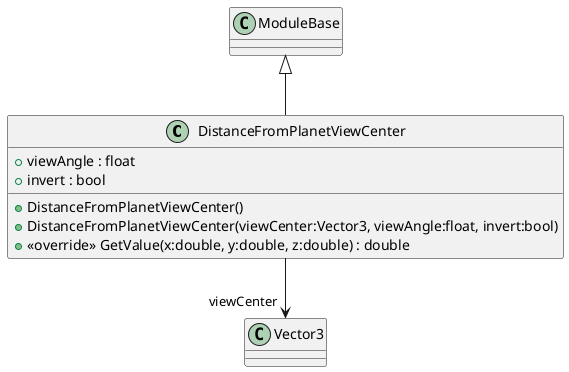 @startuml
class DistanceFromPlanetViewCenter {
    + viewAngle : float
    + invert : bool
    + DistanceFromPlanetViewCenter()
    + DistanceFromPlanetViewCenter(viewCenter:Vector3, viewAngle:float, invert:bool)
    + <<override>> GetValue(x:double, y:double, z:double) : double
}
ModuleBase <|-- DistanceFromPlanetViewCenter
DistanceFromPlanetViewCenter --> "viewCenter" Vector3
@enduml
